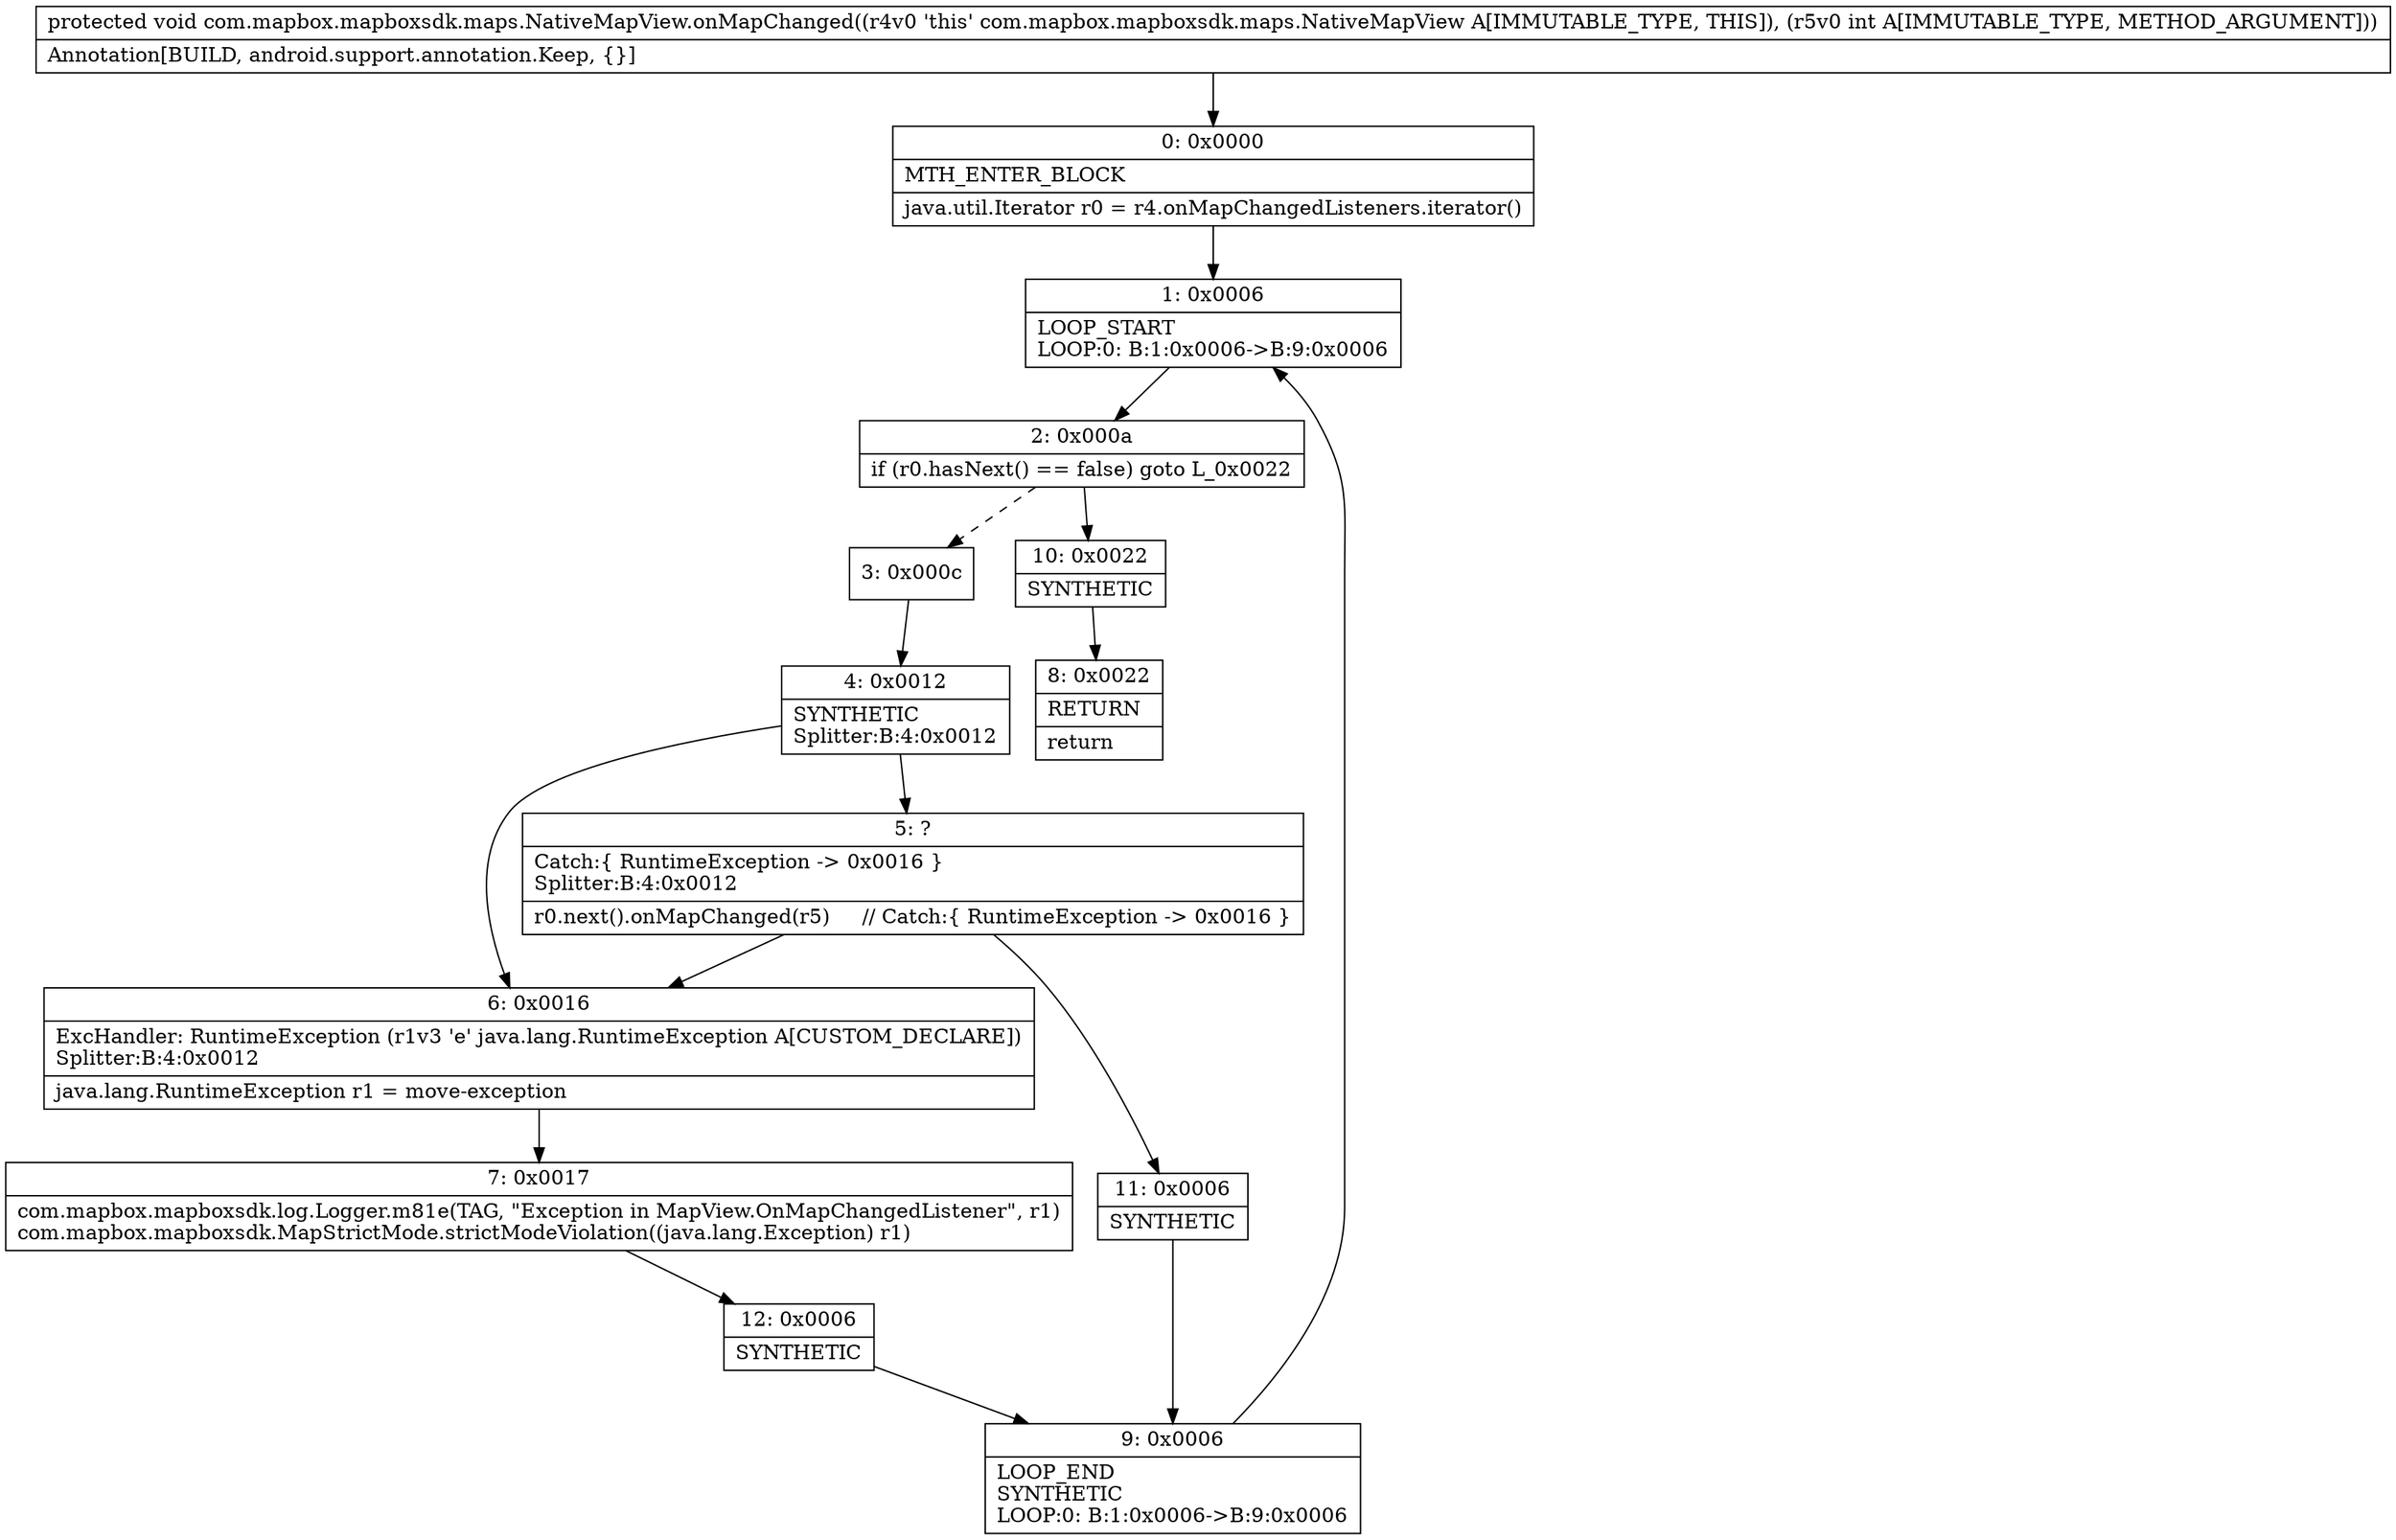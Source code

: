 digraph "CFG forcom.mapbox.mapboxsdk.maps.NativeMapView.onMapChanged(I)V" {
Node_0 [shape=record,label="{0\:\ 0x0000|MTH_ENTER_BLOCK\l|java.util.Iterator r0 = r4.onMapChangedListeners.iterator()\l}"];
Node_1 [shape=record,label="{1\:\ 0x0006|LOOP_START\lLOOP:0: B:1:0x0006\-\>B:9:0x0006\l}"];
Node_2 [shape=record,label="{2\:\ 0x000a|if (r0.hasNext() == false) goto L_0x0022\l}"];
Node_3 [shape=record,label="{3\:\ 0x000c}"];
Node_4 [shape=record,label="{4\:\ 0x0012|SYNTHETIC\lSplitter:B:4:0x0012\l}"];
Node_5 [shape=record,label="{5\:\ ?|Catch:\{ RuntimeException \-\> 0x0016 \}\lSplitter:B:4:0x0012\l|r0.next().onMapChanged(r5)     \/\/ Catch:\{ RuntimeException \-\> 0x0016 \}\l}"];
Node_6 [shape=record,label="{6\:\ 0x0016|ExcHandler: RuntimeException (r1v3 'e' java.lang.RuntimeException A[CUSTOM_DECLARE])\lSplitter:B:4:0x0012\l|java.lang.RuntimeException r1 = move\-exception\l}"];
Node_7 [shape=record,label="{7\:\ 0x0017|com.mapbox.mapboxsdk.log.Logger.m81e(TAG, \"Exception in MapView.OnMapChangedListener\", r1)\lcom.mapbox.mapboxsdk.MapStrictMode.strictModeViolation((java.lang.Exception) r1)\l}"];
Node_8 [shape=record,label="{8\:\ 0x0022|RETURN\l|return\l}"];
Node_9 [shape=record,label="{9\:\ 0x0006|LOOP_END\lSYNTHETIC\lLOOP:0: B:1:0x0006\-\>B:9:0x0006\l}"];
Node_10 [shape=record,label="{10\:\ 0x0022|SYNTHETIC\l}"];
Node_11 [shape=record,label="{11\:\ 0x0006|SYNTHETIC\l}"];
Node_12 [shape=record,label="{12\:\ 0x0006|SYNTHETIC\l}"];
MethodNode[shape=record,label="{protected void com.mapbox.mapboxsdk.maps.NativeMapView.onMapChanged((r4v0 'this' com.mapbox.mapboxsdk.maps.NativeMapView A[IMMUTABLE_TYPE, THIS]), (r5v0 int A[IMMUTABLE_TYPE, METHOD_ARGUMENT]))  | Annotation[BUILD, android.support.annotation.Keep, \{\}]\l}"];
MethodNode -> Node_0;
Node_0 -> Node_1;
Node_1 -> Node_2;
Node_2 -> Node_3[style=dashed];
Node_2 -> Node_10;
Node_3 -> Node_4;
Node_4 -> Node_5;
Node_4 -> Node_6;
Node_5 -> Node_6;
Node_5 -> Node_11;
Node_6 -> Node_7;
Node_7 -> Node_12;
Node_9 -> Node_1;
Node_10 -> Node_8;
Node_11 -> Node_9;
Node_12 -> Node_9;
}

